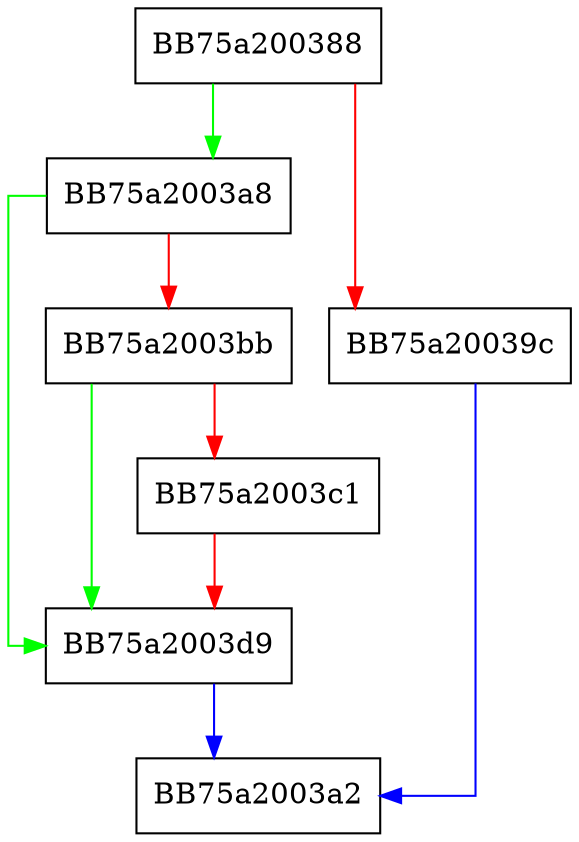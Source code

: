 digraph __dnepop_n {
  node [shape="box"];
  graph [splines=ortho];
  BB75a200388 -> BB75a2003a8 [color="green"];
  BB75a200388 -> BB75a20039c [color="red"];
  BB75a20039c -> BB75a2003a2 [color="blue"];
  BB75a2003a8 -> BB75a2003d9 [color="green"];
  BB75a2003a8 -> BB75a2003bb [color="red"];
  BB75a2003bb -> BB75a2003d9 [color="green"];
  BB75a2003bb -> BB75a2003c1 [color="red"];
  BB75a2003c1 -> BB75a2003d9 [color="red"];
  BB75a2003d9 -> BB75a2003a2 [color="blue"];
}